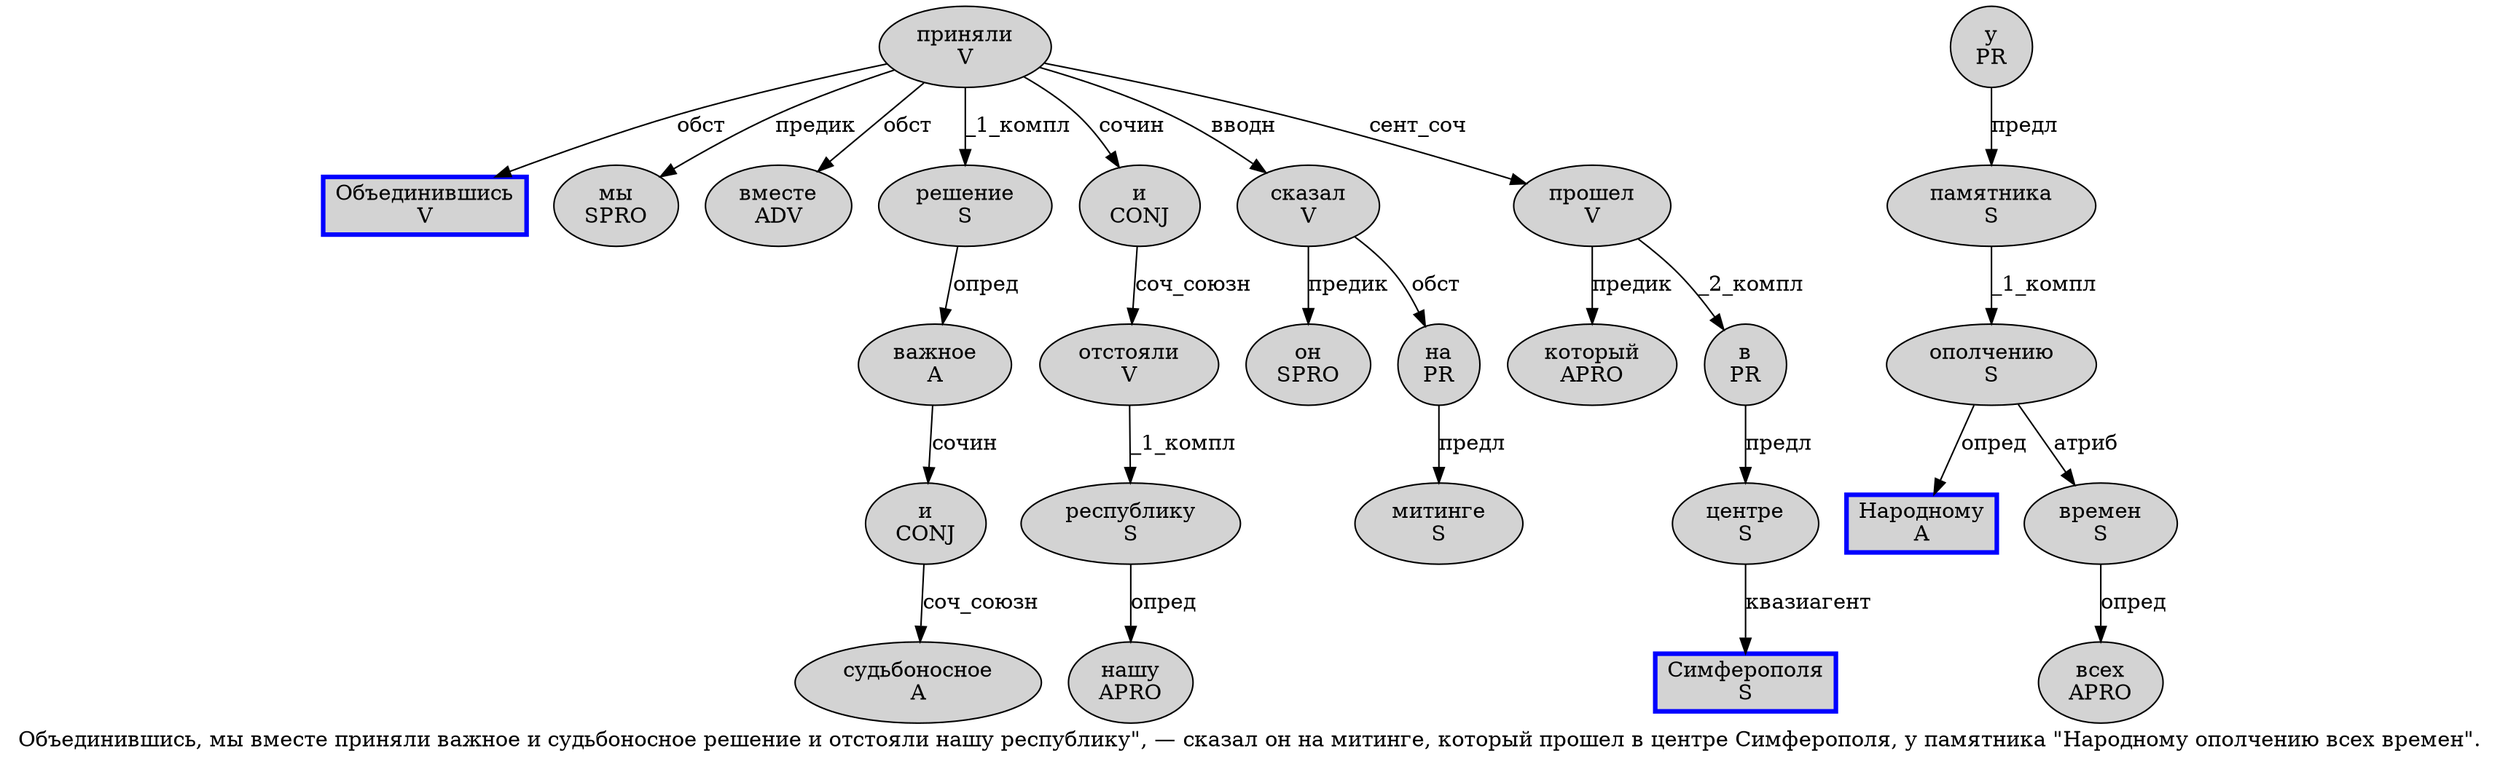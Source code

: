 digraph SENTENCE_1101 {
	graph [label="Объединившись, мы вместе приняли важное и судьбоносное решение и отстояли нашу республику\", — сказал он на митинге, который прошел в центре Симферополя, у памятника \"Народному ополчению всех времен\"."]
	node [style=filled]
		0 [label="Объединившись
V" color=blue fillcolor=lightgray penwidth=3 shape=box]
		2 [label="мы
SPRO" color="" fillcolor=lightgray penwidth=1 shape=ellipse]
		3 [label="вместе
ADV" color="" fillcolor=lightgray penwidth=1 shape=ellipse]
		4 [label="приняли
V" color="" fillcolor=lightgray penwidth=1 shape=ellipse]
		5 [label="важное
A" color="" fillcolor=lightgray penwidth=1 shape=ellipse]
		6 [label="и
CONJ" color="" fillcolor=lightgray penwidth=1 shape=ellipse]
		7 [label="судьбоносное
A" color="" fillcolor=lightgray penwidth=1 shape=ellipse]
		8 [label="решение
S" color="" fillcolor=lightgray penwidth=1 shape=ellipse]
		9 [label="и
CONJ" color="" fillcolor=lightgray penwidth=1 shape=ellipse]
		10 [label="отстояли
V" color="" fillcolor=lightgray penwidth=1 shape=ellipse]
		11 [label="нашу
APRO" color="" fillcolor=lightgray penwidth=1 shape=ellipse]
		12 [label="республику
S" color="" fillcolor=lightgray penwidth=1 shape=ellipse]
		16 [label="сказал
V" color="" fillcolor=lightgray penwidth=1 shape=ellipse]
		17 [label="он
SPRO" color="" fillcolor=lightgray penwidth=1 shape=ellipse]
		18 [label="на
PR" color="" fillcolor=lightgray penwidth=1 shape=ellipse]
		19 [label="митинге
S" color="" fillcolor=lightgray penwidth=1 shape=ellipse]
		21 [label="который
APRO" color="" fillcolor=lightgray penwidth=1 shape=ellipse]
		22 [label="прошел
V" color="" fillcolor=lightgray penwidth=1 shape=ellipse]
		23 [label="в
PR" color="" fillcolor=lightgray penwidth=1 shape=ellipse]
		24 [label="центре
S" color="" fillcolor=lightgray penwidth=1 shape=ellipse]
		25 [label="Симферополя
S" color=blue fillcolor=lightgray penwidth=3 shape=box]
		27 [label="у
PR" color="" fillcolor=lightgray penwidth=1 shape=ellipse]
		28 [label="памятника
S" color="" fillcolor=lightgray penwidth=1 shape=ellipse]
		30 [label="Народному
A" color=blue fillcolor=lightgray penwidth=3 shape=box]
		31 [label="ополчению
S" color="" fillcolor=lightgray penwidth=1 shape=ellipse]
		32 [label="всех
APRO" color="" fillcolor=lightgray penwidth=1 shape=ellipse]
		33 [label="времен
S" color="" fillcolor=lightgray penwidth=1 shape=ellipse]
			12 -> 11 [label="опред"]
			18 -> 19 [label="предл"]
			9 -> 10 [label="соч_союзн"]
			27 -> 28 [label="предл"]
			4 -> 0 [label="обст"]
			4 -> 2 [label="предик"]
			4 -> 3 [label="обст"]
			4 -> 8 [label="_1_компл"]
			4 -> 9 [label="сочин"]
			4 -> 16 [label="вводн"]
			4 -> 22 [label="сент_соч"]
			22 -> 21 [label="предик"]
			22 -> 23 [label="_2_компл"]
			6 -> 7 [label="соч_союзн"]
			24 -> 25 [label="квазиагент"]
			23 -> 24 [label="предл"]
			28 -> 31 [label="_1_компл"]
			33 -> 32 [label="опред"]
			8 -> 5 [label="опред"]
			31 -> 30 [label="опред"]
			31 -> 33 [label="атриб"]
			16 -> 17 [label="предик"]
			16 -> 18 [label="обст"]
			10 -> 12 [label="_1_компл"]
			5 -> 6 [label="сочин"]
}